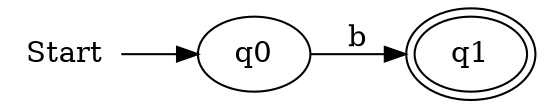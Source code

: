 digraph G {
    rankdir=LR;    
    Start->q0;
    Start [shape = plaintext];
    q0 -> q1 [ label = b ];
    q1 [ peripheries = 2 ];
}
